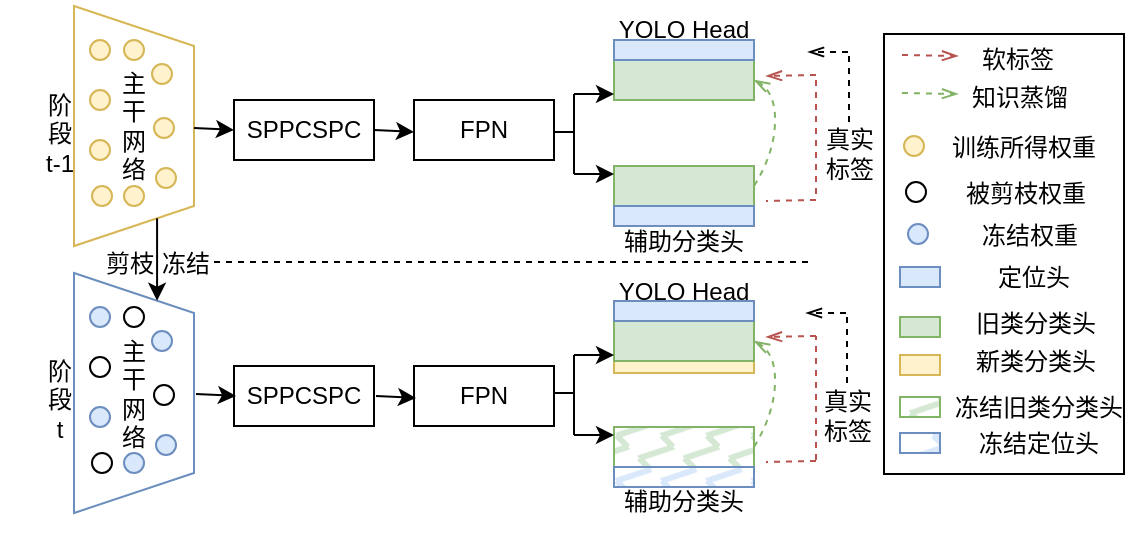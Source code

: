 <mxfile version="26.0.11">
  <diagram name="第 1 页" id="b9ZT2e3_jvhwiEapbSA2">
    <mxGraphModel dx="794" dy="464" grid="1" gridSize="10" guides="1" tooltips="1" connect="1" arrows="1" fold="1" page="1" pageScale="1" pageWidth="827" pageHeight="1169" math="0" shadow="0">
      <root>
        <mxCell id="0" />
        <mxCell id="1" parent="0" />
        <mxCell id="z1dhXGuxLhLBdWQ37NnS-2" value="" style="rounded=0;whiteSpace=wrap;html=1;" vertex="1" parent="1">
          <mxGeometry x="595" y="170" width="120" height="220" as="geometry" />
        </mxCell>
        <mxCell id="SPHZ7kfBaaqXpsiM6iBj-3" value="SPPCSPC" style="rounded=0;whiteSpace=wrap;html=1;" parent="1" vertex="1">
          <mxGeometry x="270" y="336" width="70" height="30" as="geometry" />
        </mxCell>
        <mxCell id="SPHZ7kfBaaqXpsiM6iBj-4" value="FPN" style="rounded=0;whiteSpace=wrap;html=1;" parent="1" vertex="1">
          <mxGeometry x="360" y="336" width="70" height="30" as="geometry" />
        </mxCell>
        <mxCell id="OPahia5jvo7uVA9FNbP1-1" value="" style="shape=trapezoid;perimeter=trapezoidPerimeter;whiteSpace=wrap;html=1;fixedSize=1;rotation=90;fillColor=#FFFFFF;strokeColor=#d6b656;" parent="1" vertex="1">
          <mxGeometry x="160" y="186" width="120" height="60" as="geometry" />
        </mxCell>
        <mxCell id="OPahia5jvo7uVA9FNbP1-3" value="SPPCSPC" style="rounded=0;whiteSpace=wrap;html=1;" parent="1" vertex="1">
          <mxGeometry x="270" y="203" width="70" height="30" as="geometry" />
        </mxCell>
        <mxCell id="OPahia5jvo7uVA9FNbP1-4" value="FPN" style="rounded=0;whiteSpace=wrap;html=1;" parent="1" vertex="1">
          <mxGeometry x="360" y="203" width="70" height="30" as="geometry" />
        </mxCell>
        <mxCell id="OPahia5jvo7uVA9FNbP1-5" value="" style="rounded=0;whiteSpace=wrap;html=1;fillColor=#d5e8d4;strokeColor=#82b366;" parent="1" vertex="1">
          <mxGeometry x="460" y="236" width="70" height="20" as="geometry" />
        </mxCell>
        <mxCell id="OPahia5jvo7uVA9FNbP1-6" value="辅助分类头" style="text;strokeColor=none;align=center;fillColor=none;html=1;verticalAlign=middle;whiteSpace=wrap;rounded=0;" parent="1" vertex="1">
          <mxGeometry x="460" y="259" width="70" height="30" as="geometry" />
        </mxCell>
        <mxCell id="OPahia5jvo7uVA9FNbP1-7" value="" style="rounded=0;whiteSpace=wrap;html=1;fillColor=#dae8fc;strokeColor=#6c8ebf;" parent="1" vertex="1">
          <mxGeometry x="460" y="256" width="70" height="10" as="geometry" />
        </mxCell>
        <mxCell id="OPahia5jvo7uVA9FNbP1-9" value="" style="rounded=0;whiteSpace=wrap;html=1;fillColor=#d5e8d4;strokeColor=#82b366;" parent="1" vertex="1">
          <mxGeometry x="460" y="183" width="70" height="20" as="geometry" />
        </mxCell>
        <mxCell id="OPahia5jvo7uVA9FNbP1-10" value="" style="rounded=0;whiteSpace=wrap;html=1;fillColor=#dae8fc;strokeColor=#6c8ebf;" parent="1" vertex="1">
          <mxGeometry x="460" y="173" width="70" height="10" as="geometry" />
        </mxCell>
        <mxCell id="OPahia5jvo7uVA9FNbP1-11" value="" style="curved=1;endArrow=openThin;html=1;rounded=0;entryX=1;entryY=0.5;entryDx=0;entryDy=0;fillColor=#d5e8d4;strokeColor=#82b366;dashed=1;endFill=0;exitX=1;exitY=0.5;exitDx=0;exitDy=0;" parent="1" target="OPahia5jvo7uVA9FNbP1-9" edge="1" source="OPahia5jvo7uVA9FNbP1-5">
          <mxGeometry width="50" height="50" relative="1" as="geometry">
            <mxPoint x="531" y="267" as="sourcePoint" />
            <mxPoint x="581" y="217" as="targetPoint" />
            <Array as="points">
              <mxPoint x="540" y="230" />
              <mxPoint x="541" y="199" />
            </Array>
          </mxGeometry>
        </mxCell>
        <mxCell id="OPahia5jvo7uVA9FNbP1-13" value="YOLO&amp;nbsp;Head" style="text;strokeColor=none;align=center;fillColor=none;html=1;verticalAlign=middle;whiteSpace=wrap;rounded=0;" parent="1" vertex="1">
          <mxGeometry x="465" y="153" width="60" height="30" as="geometry" />
        </mxCell>
        <mxCell id="OPahia5jvo7uVA9FNbP1-14" value="真实&lt;div&gt;标签&lt;/div&gt;" style="text;strokeColor=none;align=center;fillColor=none;html=1;verticalAlign=middle;whiteSpace=wrap;rounded=0;" parent="1" vertex="1">
          <mxGeometry x="548" y="215" width="60" height="30" as="geometry" />
        </mxCell>
        <mxCell id="OPahia5jvo7uVA9FNbP1-15" value="" style="endArrow=none;html=1;rounded=0;dashed=1;" parent="1" edge="1">
          <mxGeometry width="50" height="50" relative="1" as="geometry">
            <mxPoint x="577.5" y="214" as="sourcePoint" />
            <mxPoint x="577.5" y="178" as="targetPoint" />
          </mxGeometry>
        </mxCell>
        <mxCell id="OPahia5jvo7uVA9FNbP1-16" value="" style="endArrow=openThin;html=1;rounded=0;dashed=1;endFill=0;" parent="1" edge="1">
          <mxGeometry width="50" height="50" relative="1" as="geometry">
            <mxPoint x="577" y="179" as="sourcePoint" />
            <mxPoint x="557" y="179" as="targetPoint" />
          </mxGeometry>
        </mxCell>
        <mxCell id="OPahia5jvo7uVA9FNbP1-17" value="软标签" style="text;strokeColor=none;align=center;fillColor=none;html=1;verticalAlign=middle;whiteSpace=wrap;rounded=0;" parent="1" vertex="1">
          <mxGeometry x="632" y="168" width="60" height="30" as="geometry" />
        </mxCell>
        <mxCell id="OPahia5jvo7uVA9FNbP1-18" value="" style="endArrow=none;html=1;rounded=0;dashed=1;fillColor=#f8cecc;strokeColor=#b85450;" parent="1" edge="1">
          <mxGeometry width="50" height="50" relative="1" as="geometry">
            <mxPoint x="561" y="250" as="sourcePoint" />
            <mxPoint x="561" y="190" as="targetPoint" />
          </mxGeometry>
        </mxCell>
        <mxCell id="OPahia5jvo7uVA9FNbP1-19" value="" style="endArrow=none;html=1;rounded=0;dashed=1;endFill=0;fillColor=#f8cecc;strokeColor=#b85450;startFill=0;" parent="1" edge="1">
          <mxGeometry width="50" height="50" relative="1" as="geometry">
            <mxPoint x="561" y="253" as="sourcePoint" />
            <mxPoint x="536" y="253.5" as="targetPoint" />
          </mxGeometry>
        </mxCell>
        <mxCell id="OPahia5jvo7uVA9FNbP1-20" value="" style="endArrow=openThin;html=1;rounded=0;dashed=1;endFill=0;fillColor=#f8cecc;strokeColor=#b85450;" parent="1" edge="1">
          <mxGeometry width="50" height="50" relative="1" as="geometry">
            <mxPoint x="561" y="190.5" as="sourcePoint" />
            <mxPoint x="536" y="191" as="targetPoint" />
          </mxGeometry>
        </mxCell>
        <mxCell id="SPHZ7kfBaaqXpsiM6iBj-2" value="主&lt;div&gt;干&lt;/div&gt;&lt;div&gt;网&lt;/div&gt;&lt;div&gt;络&lt;/div&gt;" style="text;strokeColor=none;align=center;fillColor=none;html=1;verticalAlign=middle;whiteSpace=wrap;rounded=0;" parent="1" vertex="1">
          <mxGeometry x="190" y="201" width="60" height="30" as="geometry" />
        </mxCell>
        <mxCell id="OPahia5jvo7uVA9FNbP1-24" value="" style="endArrow=none;dashed=1;html=1;rounded=0;" parent="1" edge="1">
          <mxGeometry width="50" height="50" relative="1" as="geometry">
            <mxPoint x="260" y="284" as="sourcePoint" />
            <mxPoint x="560" y="284" as="targetPoint" />
          </mxGeometry>
        </mxCell>
        <mxCell id="OPahia5jvo7uVA9FNbP1-26" value="" style="ellipse;whiteSpace=wrap;html=1;aspect=fixed;fillColor=#fff2cc;strokeColor=#d6b656;" parent="1" vertex="1">
          <mxGeometry x="198" y="173" width="10" height="10" as="geometry" />
        </mxCell>
        <mxCell id="OPahia5jvo7uVA9FNbP1-27" value="" style="ellipse;whiteSpace=wrap;html=1;aspect=fixed;fillColor=#fff2cc;strokeColor=#d6b656;" parent="1" vertex="1">
          <mxGeometry x="229" y="185" width="10" height="10" as="geometry" />
        </mxCell>
        <mxCell id="OPahia5jvo7uVA9FNbP1-28" value="" style="ellipse;whiteSpace=wrap;html=1;aspect=fixed;fillColor=#fff2cc;strokeColor=#d6b656;" parent="1" vertex="1">
          <mxGeometry x="198" y="198" width="10" height="10" as="geometry" />
        </mxCell>
        <mxCell id="OPahia5jvo7uVA9FNbP1-29" value="" style="ellipse;whiteSpace=wrap;html=1;aspect=fixed;fillColor=#fff2cc;strokeColor=#d6b656;" parent="1" vertex="1">
          <mxGeometry x="230" y="212" width="10" height="10" as="geometry" />
        </mxCell>
        <mxCell id="OPahia5jvo7uVA9FNbP1-30" value="" style="ellipse;whiteSpace=wrap;html=1;aspect=fixed;fillColor=#fff2cc;strokeColor=#d6b656;" parent="1" vertex="1">
          <mxGeometry x="198" y="223" width="10" height="10" as="geometry" />
        </mxCell>
        <mxCell id="OPahia5jvo7uVA9FNbP1-31" value="" style="ellipse;whiteSpace=wrap;html=1;aspect=fixed;fillColor=#fff2cc;strokeColor=#d6b656;" parent="1" vertex="1">
          <mxGeometry x="231" y="237" width="10" height="10" as="geometry" />
        </mxCell>
        <mxCell id="OPahia5jvo7uVA9FNbP1-32" value="" style="ellipse;whiteSpace=wrap;html=1;aspect=fixed;fillColor=#fff2cc;strokeColor=#d6b656;" parent="1" vertex="1">
          <mxGeometry x="199" y="246" width="10" height="10" as="geometry" />
        </mxCell>
        <mxCell id="OPahia5jvo7uVA9FNbP1-33" value="" style="ellipse;whiteSpace=wrap;html=1;aspect=fixed;fillColor=#fff2cc;strokeColor=#d6b656;" parent="1" vertex="1">
          <mxGeometry x="215" y="246" width="10" height="10" as="geometry" />
        </mxCell>
        <mxCell id="OPahia5jvo7uVA9FNbP1-34" value="" style="ellipse;whiteSpace=wrap;html=1;aspect=fixed;fillColor=#fff2cc;strokeColor=#d6b656;" parent="1" vertex="1">
          <mxGeometry x="215" y="173" width="10" height="10" as="geometry" />
        </mxCell>
        <mxCell id="OPahia5jvo7uVA9FNbP1-68" value="" style="shape=trapezoid;perimeter=trapezoidPerimeter;whiteSpace=wrap;html=1;fixedSize=1;rotation=90;fillColor=#FFFFFF;strokeColor=#6c8ebf;" parent="1" vertex="1">
          <mxGeometry x="160" y="319.5" width="120" height="60" as="geometry" />
        </mxCell>
        <mxCell id="OPahia5jvo7uVA9FNbP1-69" value="主&lt;div&gt;干&lt;/div&gt;&lt;div&gt;网&lt;/div&gt;&lt;div&gt;络&lt;/div&gt;" style="text;strokeColor=none;align=center;fillColor=none;html=1;verticalAlign=middle;whiteSpace=wrap;rounded=0;" parent="1" vertex="1">
          <mxGeometry x="190" y="334.5" width="60" height="30" as="geometry" />
        </mxCell>
        <mxCell id="OPahia5jvo7uVA9FNbP1-70" value="" style="ellipse;whiteSpace=wrap;html=1;aspect=fixed;fillColor=#dae8fc;strokeColor=#6c8ebf;" parent="1" vertex="1">
          <mxGeometry x="198" y="306.5" width="10" height="10" as="geometry" />
        </mxCell>
        <mxCell id="OPahia5jvo7uVA9FNbP1-71" value="" style="ellipse;whiteSpace=wrap;html=1;aspect=fixed;fillColor=#dae8fc;strokeColor=#6c8ebf;" parent="1" vertex="1">
          <mxGeometry x="229" y="318.5" width="10" height="10" as="geometry" />
        </mxCell>
        <mxCell id="OPahia5jvo7uVA9FNbP1-72" value="" style="ellipse;whiteSpace=wrap;html=1;aspect=fixed;" parent="1" vertex="1">
          <mxGeometry x="198" y="331.5" width="10" height="10" as="geometry" />
        </mxCell>
        <mxCell id="OPahia5jvo7uVA9FNbP1-73" value="" style="ellipse;whiteSpace=wrap;html=1;aspect=fixed;" parent="1" vertex="1">
          <mxGeometry x="230" y="345.5" width="10" height="10" as="geometry" />
        </mxCell>
        <mxCell id="OPahia5jvo7uVA9FNbP1-74" value="" style="ellipse;whiteSpace=wrap;html=1;aspect=fixed;fillColor=#dae8fc;strokeColor=#6c8ebf;" parent="1" vertex="1">
          <mxGeometry x="198" y="356.5" width="10" height="10" as="geometry" />
        </mxCell>
        <mxCell id="OPahia5jvo7uVA9FNbP1-75" value="" style="ellipse;whiteSpace=wrap;html=1;aspect=fixed;fillColor=#dae8fc;strokeColor=#6c8ebf;" parent="1" vertex="1">
          <mxGeometry x="231" y="370.5" width="10" height="10" as="geometry" />
        </mxCell>
        <mxCell id="OPahia5jvo7uVA9FNbP1-76" value="" style="ellipse;whiteSpace=wrap;html=1;aspect=fixed;" parent="1" vertex="1">
          <mxGeometry x="199" y="379.5" width="10" height="10" as="geometry" />
        </mxCell>
        <mxCell id="OPahia5jvo7uVA9FNbP1-77" value="" style="ellipse;whiteSpace=wrap;html=1;aspect=fixed;fillColor=#dae8fc;strokeColor=#6c8ebf;" parent="1" vertex="1">
          <mxGeometry x="215" y="379.5" width="10" height="10" as="geometry" />
        </mxCell>
        <mxCell id="OPahia5jvo7uVA9FNbP1-78" value="" style="ellipse;whiteSpace=wrap;html=1;aspect=fixed;fillColor=#FFFFFF;" parent="1" vertex="1">
          <mxGeometry x="215" y="306.5" width="10" height="10" as="geometry" />
        </mxCell>
        <mxCell id="OPahia5jvo7uVA9FNbP1-80" value="" style="endArrow=classic;html=1;rounded=0;entryX=0;entryY=0.5;entryDx=0;entryDy=0;" parent="1" target="OPahia5jvo7uVA9FNbP1-3" edge="1">
          <mxGeometry width="50" height="50" relative="1" as="geometry">
            <mxPoint x="250" y="217" as="sourcePoint" />
            <mxPoint x="259" y="218" as="targetPoint" />
          </mxGeometry>
        </mxCell>
        <mxCell id="OPahia5jvo7uVA9FNbP1-81" value="" style="endArrow=classic;html=1;rounded=0;entryX=0;entryY=0.5;entryDx=0;entryDy=0;" parent="1" edge="1">
          <mxGeometry width="50" height="50" relative="1" as="geometry">
            <mxPoint x="251" y="350" as="sourcePoint" />
            <mxPoint x="271" y="351" as="targetPoint" />
          </mxGeometry>
        </mxCell>
        <mxCell id="OPahia5jvo7uVA9FNbP1-82" value="" style="endArrow=classic;html=1;rounded=0;entryX=0;entryY=0.5;entryDx=0;entryDy=0;" parent="1" edge="1">
          <mxGeometry width="50" height="50" relative="1" as="geometry">
            <mxPoint x="340" y="218" as="sourcePoint" />
            <mxPoint x="360" y="219" as="targetPoint" />
          </mxGeometry>
        </mxCell>
        <mxCell id="OPahia5jvo7uVA9FNbP1-83" value="" style="endArrow=classic;html=1;rounded=0;entryX=0;entryY=0.5;entryDx=0;entryDy=0;" parent="1" edge="1">
          <mxGeometry width="50" height="50" relative="1" as="geometry">
            <mxPoint x="341" y="351" as="sourcePoint" />
            <mxPoint x="361" y="352" as="targetPoint" />
          </mxGeometry>
        </mxCell>
        <mxCell id="OPahia5jvo7uVA9FNbP1-84" value="" style="endArrow=none;html=1;rounded=0;startSize=6;" parent="1" edge="1">
          <mxGeometry width="50" height="50" relative="1" as="geometry">
            <mxPoint x="440" y="240" as="sourcePoint" />
            <mxPoint x="440" y="200" as="targetPoint" />
          </mxGeometry>
        </mxCell>
        <mxCell id="OPahia5jvo7uVA9FNbP1-85" value="" style="endArrow=classic;html=1;rounded=0;entryX=0;entryY=0.5;entryDx=0;entryDy=0;" parent="1" edge="1">
          <mxGeometry width="50" height="50" relative="1" as="geometry">
            <mxPoint x="440" y="200" as="sourcePoint" />
            <mxPoint x="460" y="200" as="targetPoint" />
          </mxGeometry>
        </mxCell>
        <mxCell id="OPahia5jvo7uVA9FNbP1-86" value="" style="endArrow=classic;html=1;rounded=0;entryX=0;entryY=0.5;entryDx=0;entryDy=0;" parent="1" edge="1">
          <mxGeometry width="50" height="50" relative="1" as="geometry">
            <mxPoint x="440" y="240" as="sourcePoint" />
            <mxPoint x="460" y="240" as="targetPoint" />
          </mxGeometry>
        </mxCell>
        <mxCell id="OPahia5jvo7uVA9FNbP1-87" value="" style="endArrow=none;html=1;rounded=0;" parent="1" edge="1">
          <mxGeometry width="50" height="50" relative="1" as="geometry">
            <mxPoint x="430" y="219" as="sourcePoint" />
            <mxPoint x="440" y="219" as="targetPoint" />
          </mxGeometry>
        </mxCell>
        <mxCell id="OPahia5jvo7uVA9FNbP1-92" value="" style="rounded=0;whiteSpace=wrap;html=1;fillColor=#d5e8d4;strokeColor=#82b366;gradientColor=none;fillStyle=zigzag-line;" parent="1" vertex="1">
          <mxGeometry x="460" y="366.5" width="70" height="20" as="geometry" />
        </mxCell>
        <mxCell id="OPahia5jvo7uVA9FNbP1-93" value="辅助分类头" style="text;strokeColor=none;align=center;fillColor=none;html=1;verticalAlign=middle;whiteSpace=wrap;rounded=0;" parent="1" vertex="1">
          <mxGeometry x="460" y="388.5" width="70" height="30" as="geometry" />
        </mxCell>
        <mxCell id="OPahia5jvo7uVA9FNbP1-94" value="" style="rounded=0;whiteSpace=wrap;html=1;fillColor=#dae8fc;strokeColor=#6c8ebf;fillStyle=zigzag-line;" parent="1" vertex="1">
          <mxGeometry x="460" y="386.5" width="70" height="10" as="geometry" />
        </mxCell>
        <mxCell id="OPahia5jvo7uVA9FNbP1-95" value="" style="rounded=0;whiteSpace=wrap;html=1;fillColor=#fff2cc;strokeColor=#d6b656;" parent="1" vertex="1">
          <mxGeometry x="460" y="333.5" width="70" height="6" as="geometry" />
        </mxCell>
        <mxCell id="OPahia5jvo7uVA9FNbP1-96" value="" style="rounded=0;whiteSpace=wrap;html=1;fillColor=#d5e8d4;strokeColor=#82b366;" parent="1" vertex="1">
          <mxGeometry x="460" y="313.5" width="70" height="20" as="geometry" />
        </mxCell>
        <mxCell id="OPahia5jvo7uVA9FNbP1-97" value="" style="rounded=0;whiteSpace=wrap;html=1;fillColor=#dae8fc;strokeColor=#6c8ebf;" parent="1" vertex="1">
          <mxGeometry x="460" y="303.5" width="70" height="10" as="geometry" />
        </mxCell>
        <mxCell id="OPahia5jvo7uVA9FNbP1-98" value="" style="curved=1;endArrow=openThin;html=1;rounded=0;entryX=1;entryY=0.5;entryDx=0;entryDy=0;fillColor=#d5e8d4;strokeColor=#82b366;dashed=1;endFill=0;exitX=1;exitY=0.5;exitDx=0;exitDy=0;" parent="1" target="OPahia5jvo7uVA9FNbP1-96" edge="1" source="OPahia5jvo7uVA9FNbP1-92">
          <mxGeometry width="50" height="50" relative="1" as="geometry">
            <mxPoint x="531" y="397.5" as="sourcePoint" />
            <mxPoint x="581" y="347.5" as="targetPoint" />
            <Array as="points">
              <mxPoint x="540" y="360" />
              <mxPoint x="541" y="329.5" />
            </Array>
          </mxGeometry>
        </mxCell>
        <mxCell id="OPahia5jvo7uVA9FNbP1-100" value="YOLO&amp;nbsp;Head" style="text;strokeColor=none;align=center;fillColor=none;html=1;verticalAlign=middle;whiteSpace=wrap;rounded=0;" parent="1" vertex="1">
          <mxGeometry x="465" y="283.5" width="60" height="30" as="geometry" />
        </mxCell>
        <mxCell id="OPahia5jvo7uVA9FNbP1-101" value="" style="endArrow=none;html=1;rounded=0;dashed=1;" parent="1" edge="1">
          <mxGeometry width="50" height="50" relative="1" as="geometry">
            <mxPoint x="576.5" y="344.5" as="sourcePoint" />
            <mxPoint x="576.5" y="308.5" as="targetPoint" />
          </mxGeometry>
        </mxCell>
        <mxCell id="OPahia5jvo7uVA9FNbP1-102" value="" style="endArrow=openThin;html=1;rounded=0;dashed=1;endFill=0;" parent="1" edge="1">
          <mxGeometry width="50" height="50" relative="1" as="geometry">
            <mxPoint x="576" y="309.5" as="sourcePoint" />
            <mxPoint x="556" y="309.5" as="targetPoint" />
          </mxGeometry>
        </mxCell>
        <mxCell id="OPahia5jvo7uVA9FNbP1-103" value="" style="endArrow=none;html=1;rounded=0;dashed=1;fillColor=#f8cecc;strokeColor=#b85450;" parent="1" edge="1">
          <mxGeometry width="50" height="50" relative="1" as="geometry">
            <mxPoint x="561" y="383" as="sourcePoint" />
            <mxPoint x="561" y="321" as="targetPoint" />
          </mxGeometry>
        </mxCell>
        <mxCell id="OPahia5jvo7uVA9FNbP1-104" value="" style="endArrow=none;html=1;rounded=0;dashed=1;endFill=0;fillColor=#f8cecc;strokeColor=#b85450;startFill=0;" parent="1" edge="1">
          <mxGeometry width="50" height="50" relative="1" as="geometry">
            <mxPoint x="561" y="383.5" as="sourcePoint" />
            <mxPoint x="536" y="384" as="targetPoint" />
          </mxGeometry>
        </mxCell>
        <mxCell id="OPahia5jvo7uVA9FNbP1-105" value="" style="endArrow=openThin;html=1;rounded=0;dashed=1;endFill=0;fillColor=#f8cecc;strokeColor=#b85450;" parent="1" edge="1">
          <mxGeometry width="50" height="50" relative="1" as="geometry">
            <mxPoint x="561" y="321" as="sourcePoint" />
            <mxPoint x="536" y="321.5" as="targetPoint" />
          </mxGeometry>
        </mxCell>
        <mxCell id="OPahia5jvo7uVA9FNbP1-106" value="" style="endArrow=none;html=1;rounded=0;startSize=6;" parent="1" edge="1">
          <mxGeometry width="50" height="50" relative="1" as="geometry">
            <mxPoint x="440" y="370.5" as="sourcePoint" />
            <mxPoint x="440" y="330.5" as="targetPoint" />
          </mxGeometry>
        </mxCell>
        <mxCell id="OPahia5jvo7uVA9FNbP1-107" value="" style="endArrow=classic;html=1;rounded=0;entryX=0;entryY=0.5;entryDx=0;entryDy=0;" parent="1" edge="1">
          <mxGeometry width="50" height="50" relative="1" as="geometry">
            <mxPoint x="440" y="330.5" as="sourcePoint" />
            <mxPoint x="460" y="330.5" as="targetPoint" />
          </mxGeometry>
        </mxCell>
        <mxCell id="OPahia5jvo7uVA9FNbP1-108" value="" style="endArrow=classic;html=1;rounded=0;entryX=0;entryY=0.5;entryDx=0;entryDy=0;" parent="1" edge="1">
          <mxGeometry width="50" height="50" relative="1" as="geometry">
            <mxPoint x="440" y="370.5" as="sourcePoint" />
            <mxPoint x="460" y="370.5" as="targetPoint" />
          </mxGeometry>
        </mxCell>
        <mxCell id="OPahia5jvo7uVA9FNbP1-109" value="" style="endArrow=none;html=1;rounded=0;" parent="1" edge="1">
          <mxGeometry width="50" height="50" relative="1" as="geometry">
            <mxPoint x="430" y="349.5" as="sourcePoint" />
            <mxPoint x="440" y="349.5" as="targetPoint" />
          </mxGeometry>
        </mxCell>
        <mxCell id="OPahia5jvo7uVA9FNbP1-111" value="" style="endArrow=classic;html=1;rounded=0;exitX=1;exitY=0.25;exitDx=0;exitDy=0;entryX=0;entryY=0.25;entryDx=0;entryDy=0;" parent="1" source="OPahia5jvo7uVA9FNbP1-1" target="OPahia5jvo7uVA9FNbP1-68" edge="1">
          <mxGeometry width="50" height="50" relative="1" as="geometry">
            <mxPoint x="340" y="310" as="sourcePoint" />
            <mxPoint x="390" y="260" as="targetPoint" />
          </mxGeometry>
        </mxCell>
        <mxCell id="OPahia5jvo7uVA9FNbP1-112" value="剪枝" style="text;strokeColor=none;align=center;fillColor=none;html=1;verticalAlign=middle;whiteSpace=wrap;rounded=0;" parent="1" vertex="1">
          <mxGeometry x="188" y="269.5" width="60" height="30" as="geometry" />
        </mxCell>
        <mxCell id="OPahia5jvo7uVA9FNbP1-113" value="冻结" style="text;strokeColor=none;align=center;fillColor=none;html=1;verticalAlign=middle;whiteSpace=wrap;rounded=0;" parent="1" vertex="1">
          <mxGeometry x="216" y="269.5" width="60" height="30" as="geometry" />
        </mxCell>
        <mxCell id="OPahia5jvo7uVA9FNbP1-115" value="阶&lt;div&gt;段&lt;/div&gt;&lt;div&gt;t-1&lt;/div&gt;" style="text;strokeColor=none;align=center;fillColor=none;html=1;verticalAlign=middle;whiteSpace=wrap;rounded=0;fontSize=12;fontStyle=0" parent="1" vertex="1">
          <mxGeometry x="153" y="205" width="60" height="30" as="geometry" />
        </mxCell>
        <mxCell id="OPahia5jvo7uVA9FNbP1-116" value="阶&lt;div&gt;段&lt;/div&gt;&lt;div&gt;t&lt;/div&gt;" style="text;strokeColor=none;align=center;fillColor=none;html=1;verticalAlign=middle;whiteSpace=wrap;rounded=0;" parent="1" vertex="1">
          <mxGeometry x="153" y="337.5" width="60" height="30" as="geometry" />
        </mxCell>
        <mxCell id="z1dhXGuxLhLBdWQ37NnS-1" value="" style="endArrow=openThin;html=1;rounded=0;dashed=1;endFill=0;fillColor=#f8cecc;strokeColor=#b85450;" edge="1" parent="1">
          <mxGeometry width="50" height="50" relative="1" as="geometry">
            <mxPoint x="604" y="180.5" as="sourcePoint" />
            <mxPoint x="632" y="181" as="targetPoint" />
          </mxGeometry>
        </mxCell>
        <mxCell id="z1dhXGuxLhLBdWQ37NnS-3" value="" style="endArrow=openThin;html=1;rounded=0;dashed=1;endFill=0;fillColor=#d5e8d4;strokeColor=#82b366;" edge="1" parent="1">
          <mxGeometry width="50" height="50" relative="1" as="geometry">
            <mxPoint x="604" y="199.5" as="sourcePoint" />
            <mxPoint x="632" y="200" as="targetPoint" />
          </mxGeometry>
        </mxCell>
        <mxCell id="z1dhXGuxLhLBdWQ37NnS-5" value="知识蒸馏" style="text;strokeColor=none;align=center;fillColor=none;html=1;verticalAlign=middle;whiteSpace=wrap;rounded=0;" vertex="1" parent="1">
          <mxGeometry x="633" y="187" width="60" height="30" as="geometry" />
        </mxCell>
        <mxCell id="z1dhXGuxLhLBdWQ37NnS-6" value="" style="ellipse;whiteSpace=wrap;html=1;aspect=fixed;fillColor=#fff2cc;strokeColor=#d6b656;" vertex="1" parent="1">
          <mxGeometry x="605" y="221" width="10" height="10" as="geometry" />
        </mxCell>
        <mxCell id="z1dhXGuxLhLBdWQ37NnS-8" value="训练所得权重" style="text;strokeColor=none;align=center;fillColor=none;html=1;verticalAlign=middle;whiteSpace=wrap;rounded=0;" vertex="1" parent="1">
          <mxGeometry x="627" y="212" width="76" height="30" as="geometry" />
        </mxCell>
        <mxCell id="z1dhXGuxLhLBdWQ37NnS-9" value="被剪枝权重" style="text;strokeColor=none;align=center;fillColor=none;html=1;verticalAlign=middle;whiteSpace=wrap;rounded=0;" vertex="1" parent="1">
          <mxGeometry x="628" y="235" width="76" height="30" as="geometry" />
        </mxCell>
        <mxCell id="z1dhXGuxLhLBdWQ37NnS-10" value="冻结权重" style="text;strokeColor=none;align=center;fillColor=none;html=1;verticalAlign=middle;whiteSpace=wrap;rounded=0;" vertex="1" parent="1">
          <mxGeometry x="630" y="255.5" width="76" height="30" as="geometry" />
        </mxCell>
        <mxCell id="z1dhXGuxLhLBdWQ37NnS-12" value="" style="ellipse;whiteSpace=wrap;html=1;aspect=fixed;" vertex="1" parent="1">
          <mxGeometry x="606" y="244" width="10" height="10" as="geometry" />
        </mxCell>
        <mxCell id="z1dhXGuxLhLBdWQ37NnS-13" value="" style="ellipse;whiteSpace=wrap;html=1;aspect=fixed;fillColor=#dae8fc;strokeColor=#6c8ebf;" vertex="1" parent="1">
          <mxGeometry x="607" y="265" width="10" height="10" as="geometry" />
        </mxCell>
        <mxCell id="z1dhXGuxLhLBdWQ37NnS-14" value="" style="rounded=0;whiteSpace=wrap;html=1;fillColor=#dae8fc;strokeColor=#6c8ebf;" vertex="1" parent="1">
          <mxGeometry x="603" y="286.5" width="20" height="10" as="geometry" />
        </mxCell>
        <mxCell id="z1dhXGuxLhLBdWQ37NnS-17" value="定位头" style="text;strokeColor=none;align=center;fillColor=none;html=1;verticalAlign=middle;whiteSpace=wrap;rounded=0;" vertex="1" parent="1">
          <mxGeometry x="632" y="276.5" width="76" height="30" as="geometry" />
        </mxCell>
        <mxCell id="z1dhXGuxLhLBdWQ37NnS-18" value="" style="rounded=0;whiteSpace=wrap;html=1;fillColor=#d5e8d4;strokeColor=#82b366;" vertex="1" parent="1">
          <mxGeometry x="603" y="311.5" width="20" height="10" as="geometry" />
        </mxCell>
        <mxCell id="z1dhXGuxLhLBdWQ37NnS-19" value="旧类分类头" style="text;strokeColor=none;align=center;fillColor=none;html=1;verticalAlign=middle;whiteSpace=wrap;rounded=0;" vertex="1" parent="1">
          <mxGeometry x="633" y="299.5" width="76" height="30" as="geometry" />
        </mxCell>
        <mxCell id="z1dhXGuxLhLBdWQ37NnS-20" value="" style="rounded=0;whiteSpace=wrap;html=1;fillColor=#fff2cc;strokeColor=#d6b656;" vertex="1" parent="1">
          <mxGeometry x="603" y="330.5" width="20" height="10" as="geometry" />
        </mxCell>
        <mxCell id="z1dhXGuxLhLBdWQ37NnS-21" value="新类分类头" style="text;strokeColor=none;align=center;fillColor=none;html=1;verticalAlign=middle;whiteSpace=wrap;rounded=0;" vertex="1" parent="1">
          <mxGeometry x="633" y="318.5" width="76" height="30" as="geometry" />
        </mxCell>
        <mxCell id="z1dhXGuxLhLBdWQ37NnS-22" value="真实&lt;div&gt;标签&lt;/div&gt;" style="text;strokeColor=none;align=center;fillColor=none;html=1;verticalAlign=middle;whiteSpace=wrap;rounded=0;" vertex="1" parent="1">
          <mxGeometry x="547" y="345.5" width="60" height="30" as="geometry" />
        </mxCell>
        <mxCell id="z1dhXGuxLhLBdWQ37NnS-25" value="" style="rounded=0;whiteSpace=wrap;html=1;fillColor=#d5e8d4;strokeColor=#82b366;fillStyle=zigzag-line;" vertex="1" parent="1">
          <mxGeometry x="603" y="351.5" width="20" height="10" as="geometry" />
        </mxCell>
        <mxCell id="z1dhXGuxLhLBdWQ37NnS-26" value="冻结旧类分类头" style="text;strokeColor=none;align=center;fillColor=none;html=1;verticalAlign=middle;whiteSpace=wrap;rounded=0;" vertex="1" parent="1">
          <mxGeometry x="629" y="341.5" width="87" height="30" as="geometry" />
        </mxCell>
        <mxCell id="z1dhXGuxLhLBdWQ37NnS-27" value="" style="rounded=0;whiteSpace=wrap;html=1;fillColor=#dae8fc;strokeColor=#6c8ebf;fillStyle=zigzag-line;" vertex="1" parent="1">
          <mxGeometry x="603" y="369.5" width="20" height="10" as="geometry" />
        </mxCell>
        <mxCell id="z1dhXGuxLhLBdWQ37NnS-28" value="冻结定位头" style="text;strokeColor=none;align=center;fillColor=none;html=1;verticalAlign=middle;whiteSpace=wrap;rounded=0;" vertex="1" parent="1">
          <mxGeometry x="629" y="359.5" width="87" height="30" as="geometry" />
        </mxCell>
      </root>
    </mxGraphModel>
  </diagram>
</mxfile>
